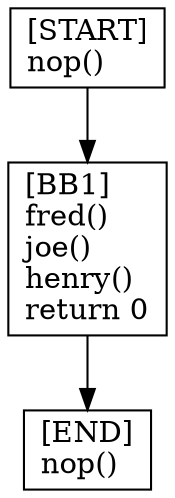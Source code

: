 digraph {
  node [shape=box]
  END [label="[END]\lnop()\l"];
  START [label="[START]\lnop()\l"];
  BB1 [label="[BB1]\lfred()\ljoe()\lhenry()\lreturn 0\l"];
  START -> BB1;
  BB1 -> END;
}
